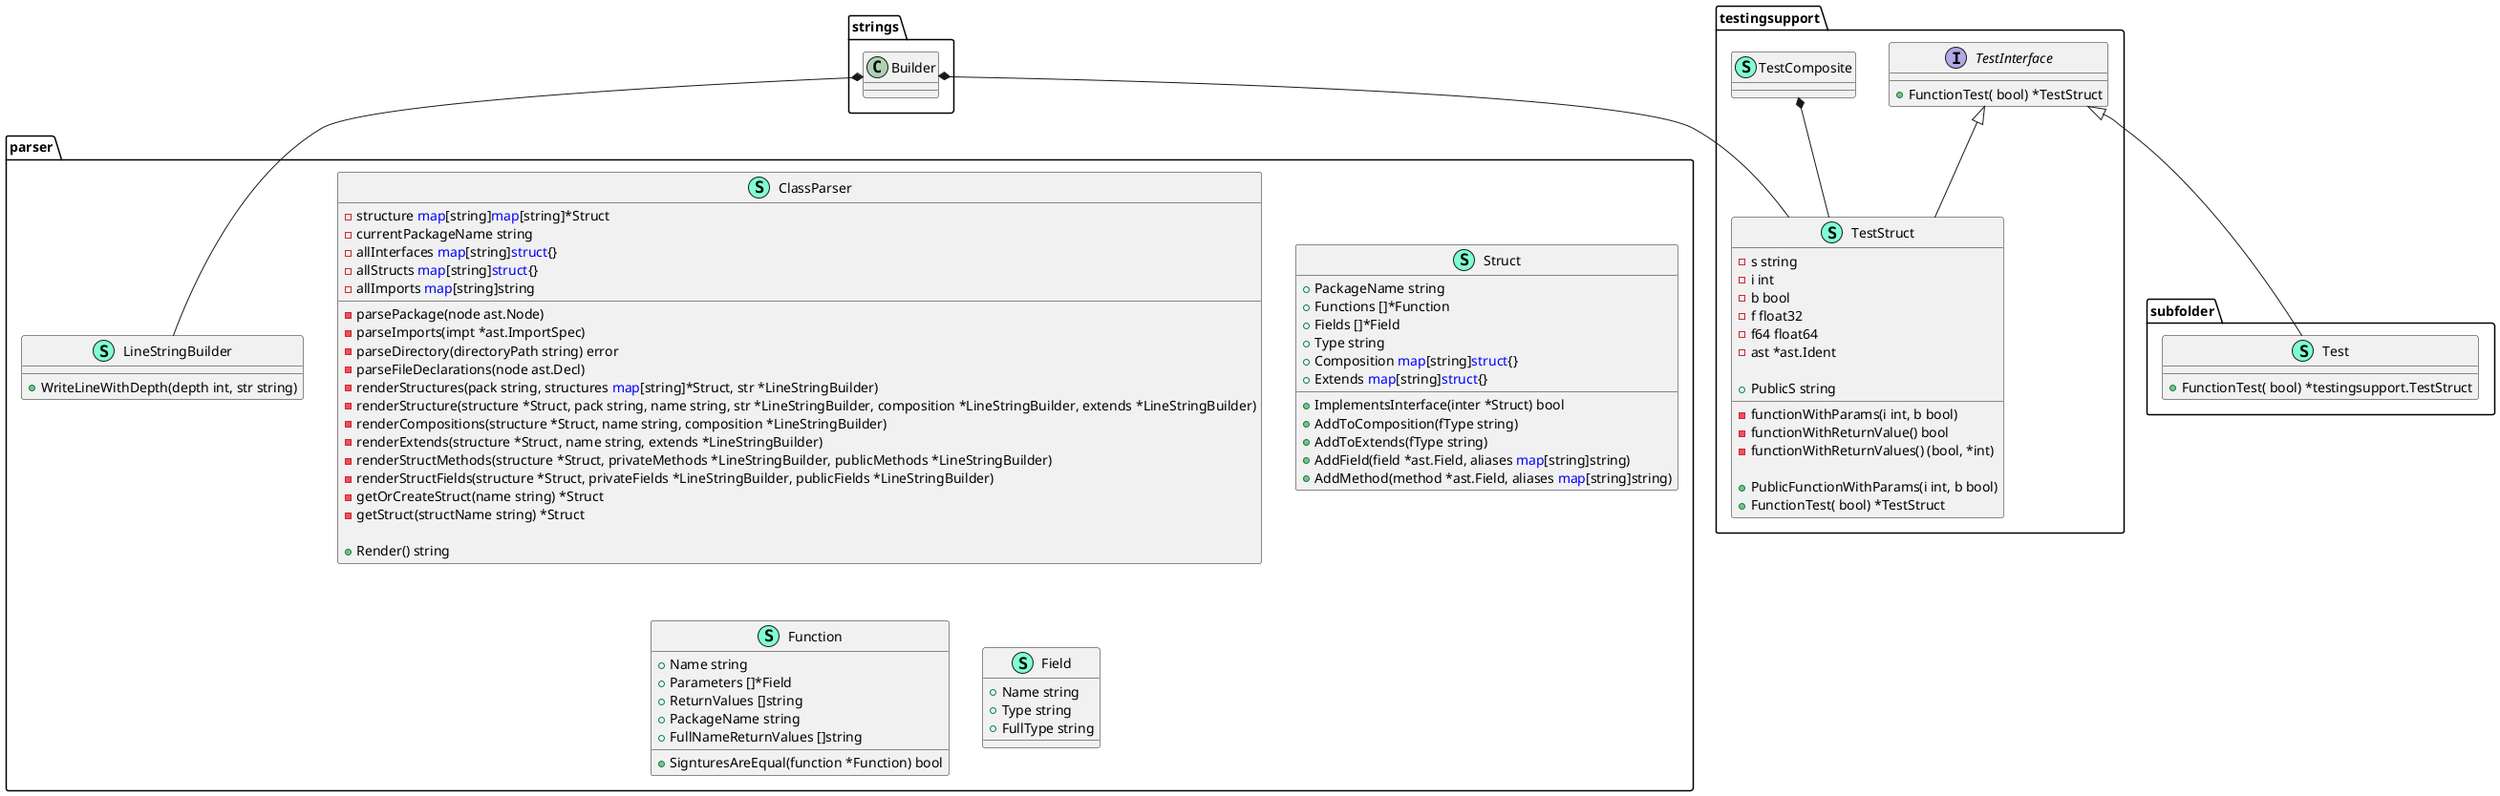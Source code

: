 @startuml
namespace parser {
    class LineStringBuilder << (S,Aquamarine) >> {
        + WriteLineWithDepth(depth int, str string) 

    }
    class ClassParser << (S,Aquamarine) >> {
        - structure <font color=blue>map</font>[string]<font color=blue>map</font>[string]*Struct
        - currentPackageName string
        - allInterfaces <font color=blue>map</font>[string]<font color=blue>struct</font>{}
        - allStructs <font color=blue>map</font>[string]<font color=blue>struct</font>{}
        - allImports <font color=blue>map</font>[string]string

        - parsePackage(node ast.Node) 
        - parseImports(impt *ast.ImportSpec) 
        - parseDirectory(directoryPath string) error
        - parseFileDeclarations(node ast.Decl) 
        - renderStructures(pack string, structures <font color=blue>map</font>[string]*Struct, str *LineStringBuilder) 
        - renderStructure(structure *Struct, pack string, name string, str *LineStringBuilder, composition *LineStringBuilder, extends *LineStringBuilder) 
        - renderCompositions(structure *Struct, name string, composition *LineStringBuilder) 
        - renderExtends(structure *Struct, name string, extends *LineStringBuilder) 
        - renderStructMethods(structure *Struct, privateMethods *LineStringBuilder, publicMethods *LineStringBuilder) 
        - renderStructFields(structure *Struct, privateFields *LineStringBuilder, publicFields *LineStringBuilder) 
        - getOrCreateStruct(name string) *Struct
        - getStruct(structName string) *Struct

        + Render() string

    }
    class Struct << (S,Aquamarine) >> {
        + PackageName string
        + Functions []*Function
        + Fields []*Field
        + Type string
        + Composition <font color=blue>map</font>[string]<font color=blue>struct</font>{}
        + Extends <font color=blue>map</font>[string]<font color=blue>struct</font>{}

        + ImplementsInterface(inter *Struct) bool
        + AddToComposition(fType string) 
        + AddToExtends(fType string) 
        + AddField(field *ast.Field, aliases <font color=blue>map</font>[string]string) 
        + AddMethod(method *ast.Field, aliases <font color=blue>map</font>[string]string) 

    }
    class Function << (S,Aquamarine) >> {
        + Name string
        + Parameters []*Field
        + ReturnValues []string
        + PackageName string
        + FullNameReturnValues []string

        + SignturesAreEqual(function *Function) bool

    }
    class Field << (S,Aquamarine) >> {
        + Name string
        + Type string
        + FullType string

    }
}
strings.Builder *-- parser.LineStringBuilder


namespace testingsupport {
    interface TestInterface  {
        + FunctionTest( bool) *TestStruct

    }
    class TestStruct << (S,Aquamarine) >> {
        - s string
        - i int
        - b bool
        - f float32
        - f64 float64
        - ast *ast.Ident

        + PublicS string

        - functionWithParams(i int, b bool) 
        - functionWithReturnValue() bool
        - functionWithReturnValues() (bool, *int)

        + PublicFunctionWithParams(i int, b bool) 
        + FunctionTest( bool) *TestStruct

    }
    class TestComposite << (S,Aquamarine) >> {
    }
}
testingsupport.TestComposite *-- testingsupport.TestStruct
strings.Builder *-- testingsupport.TestStruct

testingsupport.TestInterface <|-- testingsupport.TestStruct

namespace subfolder {
    class Test << (S,Aquamarine) >> {
        + FunctionTest( bool) *testingsupport.TestStruct

    }
}

testingsupport.TestInterface <|-- subfolder.Test

@enduml